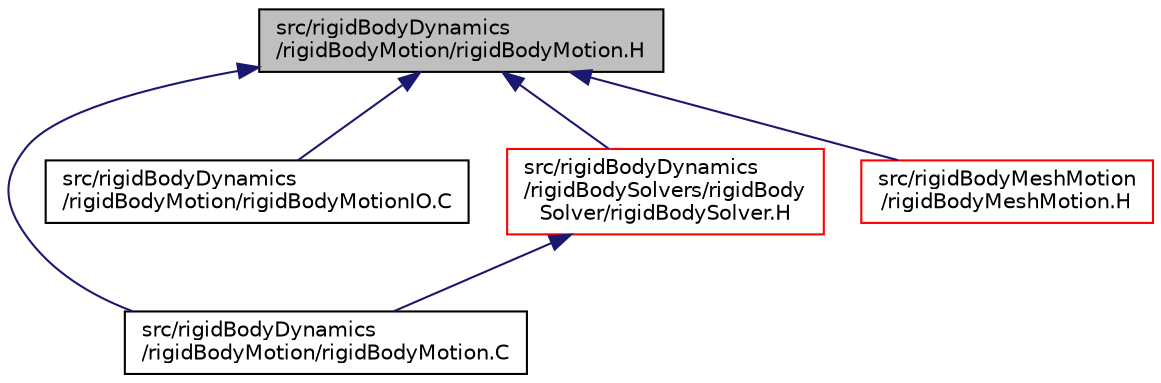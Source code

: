 digraph "src/rigidBodyDynamics/rigidBodyMotion/rigidBodyMotion.H"
{
  bgcolor="transparent";
  edge [fontname="Helvetica",fontsize="10",labelfontname="Helvetica",labelfontsize="10"];
  node [fontname="Helvetica",fontsize="10",shape=record];
  Node1 [label="src/rigidBodyDynamics\l/rigidBodyMotion/rigidBodyMotion.H",height=0.2,width=0.4,color="black", fillcolor="grey75", style="filled", fontcolor="black"];
  Node1 -> Node2 [dir="back",color="midnightblue",fontsize="10",style="solid",fontname="Helvetica"];
  Node2 [label="src/rigidBodyDynamics\l/rigidBodyMotion/rigidBodyMotion.C",height=0.2,width=0.4,color="black",URL="$a09849.html"];
  Node1 -> Node3 [dir="back",color="midnightblue",fontsize="10",style="solid",fontname="Helvetica"];
  Node3 [label="src/rigidBodyDynamics\l/rigidBodyMotion/rigidBodyMotionIO.C",height=0.2,width=0.4,color="black",URL="$a09852.html"];
  Node1 -> Node4 [dir="back",color="midnightblue",fontsize="10",style="solid",fontname="Helvetica"];
  Node4 [label="src/rigidBodyDynamics\l/rigidBodySolvers/rigidBody\lSolver/rigidBodySolver.H",height=0.2,width=0.4,color="red",URL="$a09863.html"];
  Node4 -> Node2 [dir="back",color="midnightblue",fontsize="10",style="solid",fontname="Helvetica"];
  Node1 -> Node5 [dir="back",color="midnightblue",fontsize="10",style="solid",fontname="Helvetica"];
  Node5 [label="src/rigidBodyMeshMotion\l/rigidBodyMeshMotion.H",height=0.2,width=0.4,color="red",URL="$a09870.html"];
}
